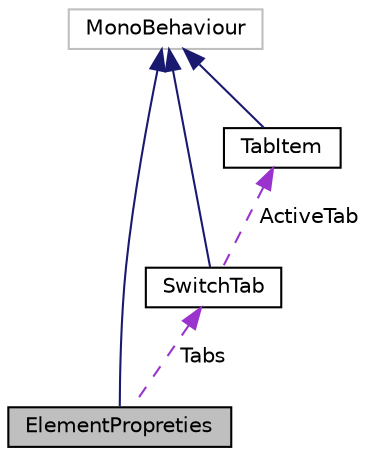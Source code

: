 digraph "ElementPropreties"
{
  edge [fontname="Helvetica",fontsize="10",labelfontname="Helvetica",labelfontsize="10"];
  node [fontname="Helvetica",fontsize="10",shape=record];
  Node2 [label="ElementPropreties",height=0.2,width=0.4,color="black", fillcolor="grey75", style="filled", fontcolor="black"];
  Node3 -> Node2 [dir="back",color="midnightblue",fontsize="10",style="solid",fontname="Helvetica"];
  Node3 [label="MonoBehaviour",height=0.2,width=0.4,color="grey75", fillcolor="white", style="filled"];
  Node4 -> Node2 [dir="back",color="darkorchid3",fontsize="10",style="dashed",label=" Tabs" ,fontname="Helvetica"];
  Node4 [label="SwitchTab",height=0.2,width=0.4,color="black", fillcolor="white", style="filled",URL="$class_switch_tab.html",tooltip="Gui inerface script That handles switching between an amount of tabs "];
  Node3 -> Node4 [dir="back",color="midnightblue",fontsize="10",style="solid",fontname="Helvetica"];
  Node5 -> Node4 [dir="back",color="darkorchid3",fontsize="10",style="dashed",label=" ActiveTab" ,fontname="Helvetica"];
  Node5 [label="TabItem",height=0.2,width=0.4,color="black", fillcolor="white", style="filled",URL="$class_tab_item.html",tooltip="Item of a SwitchTab "];
  Node3 -> Node5 [dir="back",color="midnightblue",fontsize="10",style="solid",fontname="Helvetica"];
}
